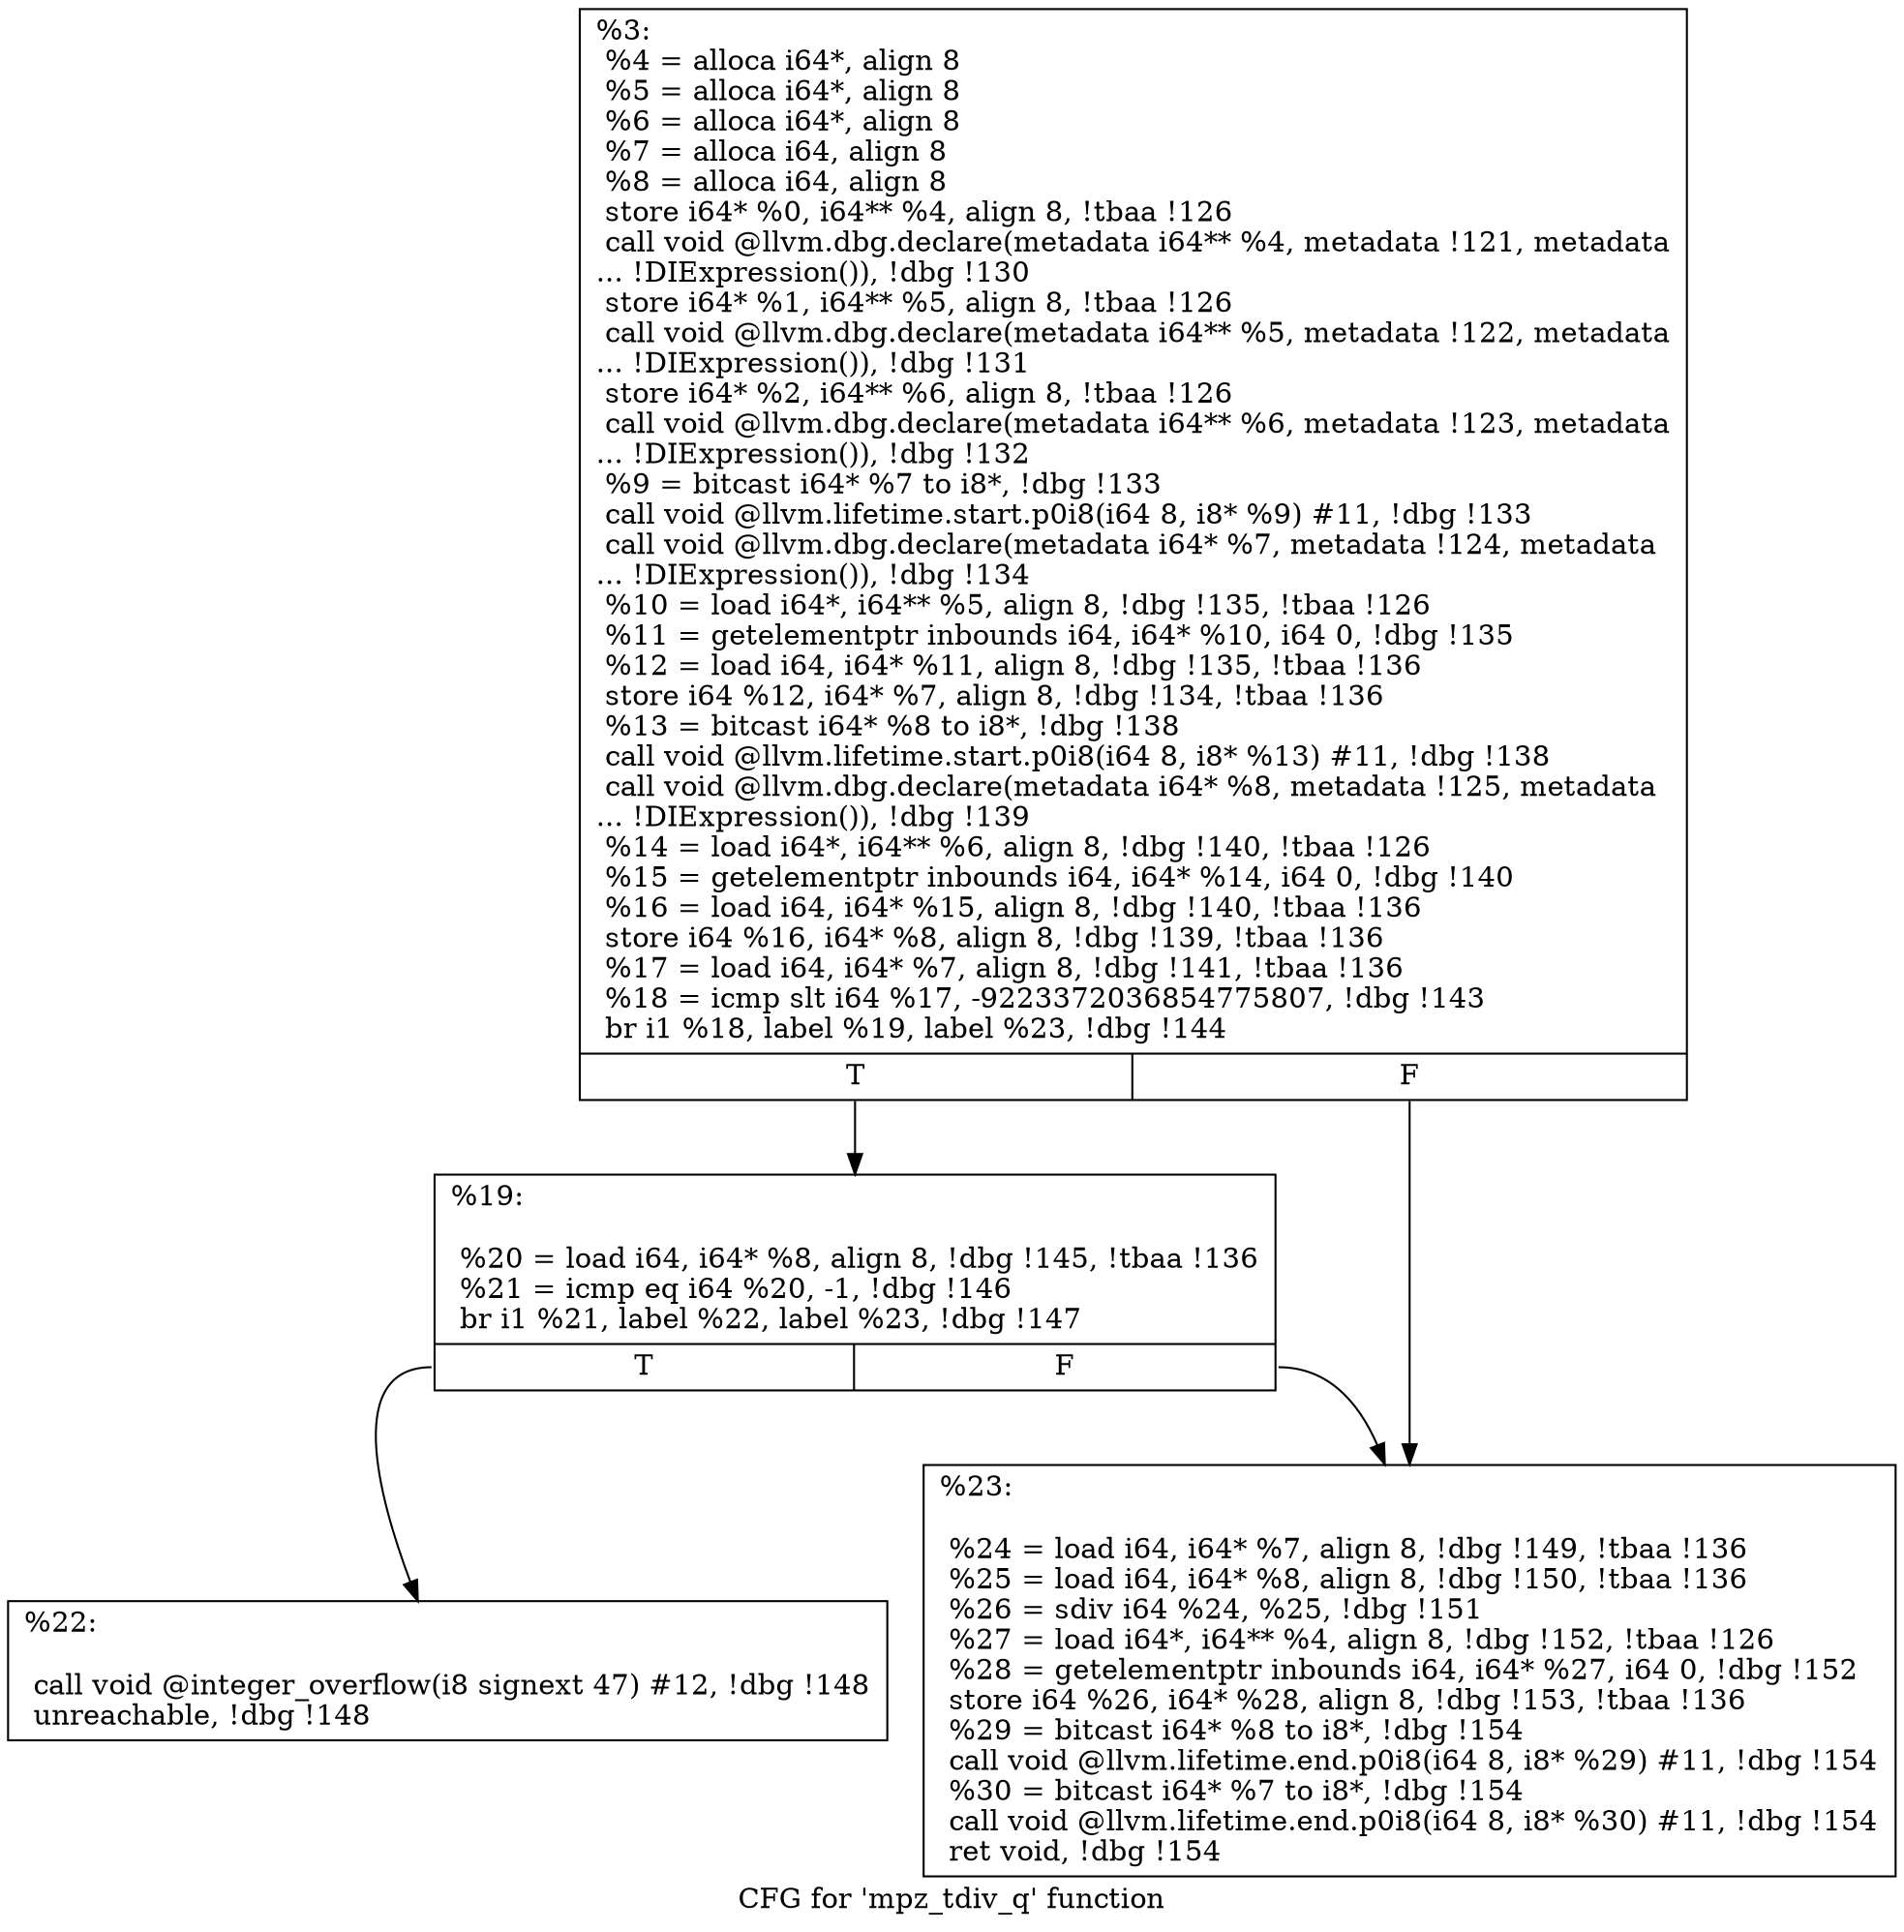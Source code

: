 digraph "CFG for 'mpz_tdiv_q' function" {
	label="CFG for 'mpz_tdiv_q' function";

	Node0x23af9c0 [shape=record,label="{%3:\l  %4 = alloca i64*, align 8\l  %5 = alloca i64*, align 8\l  %6 = alloca i64*, align 8\l  %7 = alloca i64, align 8\l  %8 = alloca i64, align 8\l  store i64* %0, i64** %4, align 8, !tbaa !126\l  call void @llvm.dbg.declare(metadata i64** %4, metadata !121, metadata\l... !DIExpression()), !dbg !130\l  store i64* %1, i64** %5, align 8, !tbaa !126\l  call void @llvm.dbg.declare(metadata i64** %5, metadata !122, metadata\l... !DIExpression()), !dbg !131\l  store i64* %2, i64** %6, align 8, !tbaa !126\l  call void @llvm.dbg.declare(metadata i64** %6, metadata !123, metadata\l... !DIExpression()), !dbg !132\l  %9 = bitcast i64* %7 to i8*, !dbg !133\l  call void @llvm.lifetime.start.p0i8(i64 8, i8* %9) #11, !dbg !133\l  call void @llvm.dbg.declare(metadata i64* %7, metadata !124, metadata\l... !DIExpression()), !dbg !134\l  %10 = load i64*, i64** %5, align 8, !dbg !135, !tbaa !126\l  %11 = getelementptr inbounds i64, i64* %10, i64 0, !dbg !135\l  %12 = load i64, i64* %11, align 8, !dbg !135, !tbaa !136\l  store i64 %12, i64* %7, align 8, !dbg !134, !tbaa !136\l  %13 = bitcast i64* %8 to i8*, !dbg !138\l  call void @llvm.lifetime.start.p0i8(i64 8, i8* %13) #11, !dbg !138\l  call void @llvm.dbg.declare(metadata i64* %8, metadata !125, metadata\l... !DIExpression()), !dbg !139\l  %14 = load i64*, i64** %6, align 8, !dbg !140, !tbaa !126\l  %15 = getelementptr inbounds i64, i64* %14, i64 0, !dbg !140\l  %16 = load i64, i64* %15, align 8, !dbg !140, !tbaa !136\l  store i64 %16, i64* %8, align 8, !dbg !139, !tbaa !136\l  %17 = load i64, i64* %7, align 8, !dbg !141, !tbaa !136\l  %18 = icmp slt i64 %17, -9223372036854775807, !dbg !143\l  br i1 %18, label %19, label %23, !dbg !144\l|{<s0>T|<s1>F}}"];
	Node0x23af9c0:s0 -> Node0x23b2b20;
	Node0x23af9c0:s1 -> Node0x23b2bc0;
	Node0x23b2b20 [shape=record,label="{%19:\l\l  %20 = load i64, i64* %8, align 8, !dbg !145, !tbaa !136\l  %21 = icmp eq i64 %20, -1, !dbg !146\l  br i1 %21, label %22, label %23, !dbg !147\l|{<s0>T|<s1>F}}"];
	Node0x23b2b20:s0 -> Node0x23b2b70;
	Node0x23b2b20:s1 -> Node0x23b2bc0;
	Node0x23b2b70 [shape=record,label="{%22:\l\l  call void @integer_overflow(i8 signext 47) #12, !dbg !148\l  unreachable, !dbg !148\l}"];
	Node0x23b2bc0 [shape=record,label="{%23:\l\l  %24 = load i64, i64* %7, align 8, !dbg !149, !tbaa !136\l  %25 = load i64, i64* %8, align 8, !dbg !150, !tbaa !136\l  %26 = sdiv i64 %24, %25, !dbg !151\l  %27 = load i64*, i64** %4, align 8, !dbg !152, !tbaa !126\l  %28 = getelementptr inbounds i64, i64* %27, i64 0, !dbg !152\l  store i64 %26, i64* %28, align 8, !dbg !153, !tbaa !136\l  %29 = bitcast i64* %8 to i8*, !dbg !154\l  call void @llvm.lifetime.end.p0i8(i64 8, i8* %29) #11, !dbg !154\l  %30 = bitcast i64* %7 to i8*, !dbg !154\l  call void @llvm.lifetime.end.p0i8(i64 8, i8* %30) #11, !dbg !154\l  ret void, !dbg !154\l}"];
}
